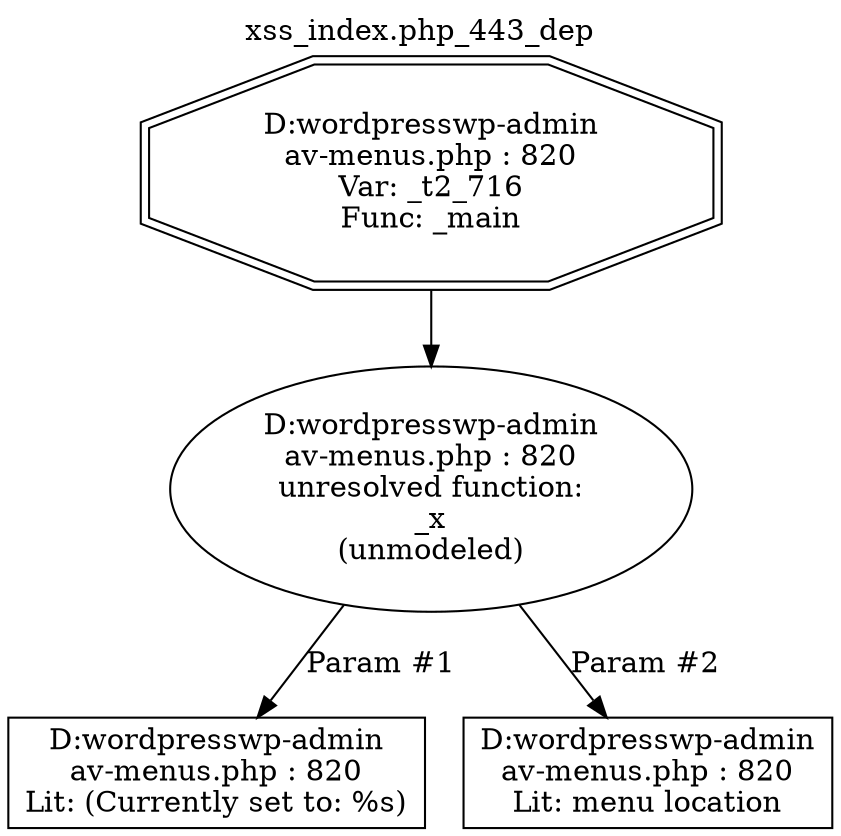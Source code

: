 digraph cfg {
  label="xss_index.php_443_dep";
  labelloc=t;
  n1 [shape=doubleoctagon, label="D:\wordpress\wp-admin\nav-menus.php : 820\nVar: _t2_716\nFunc: _main\n"];
  n2 [shape=ellipse, label="D:\wordpress\wp-admin\nav-menus.php : 820\nunresolved function:\n_x\n(unmodeled)\n"];
  n3 [shape=box, label="D:\wordpress\wp-admin\nav-menus.php : 820\nLit: (Currently set to: %s)\n"];
  n4 [shape=box, label="D:\wordpress\wp-admin\nav-menus.php : 820\nLit: menu location\n"];
  n1 -> n2;
  n2 -> n3[label="Param #1"];
  n2 -> n4[label="Param #2"];
}
